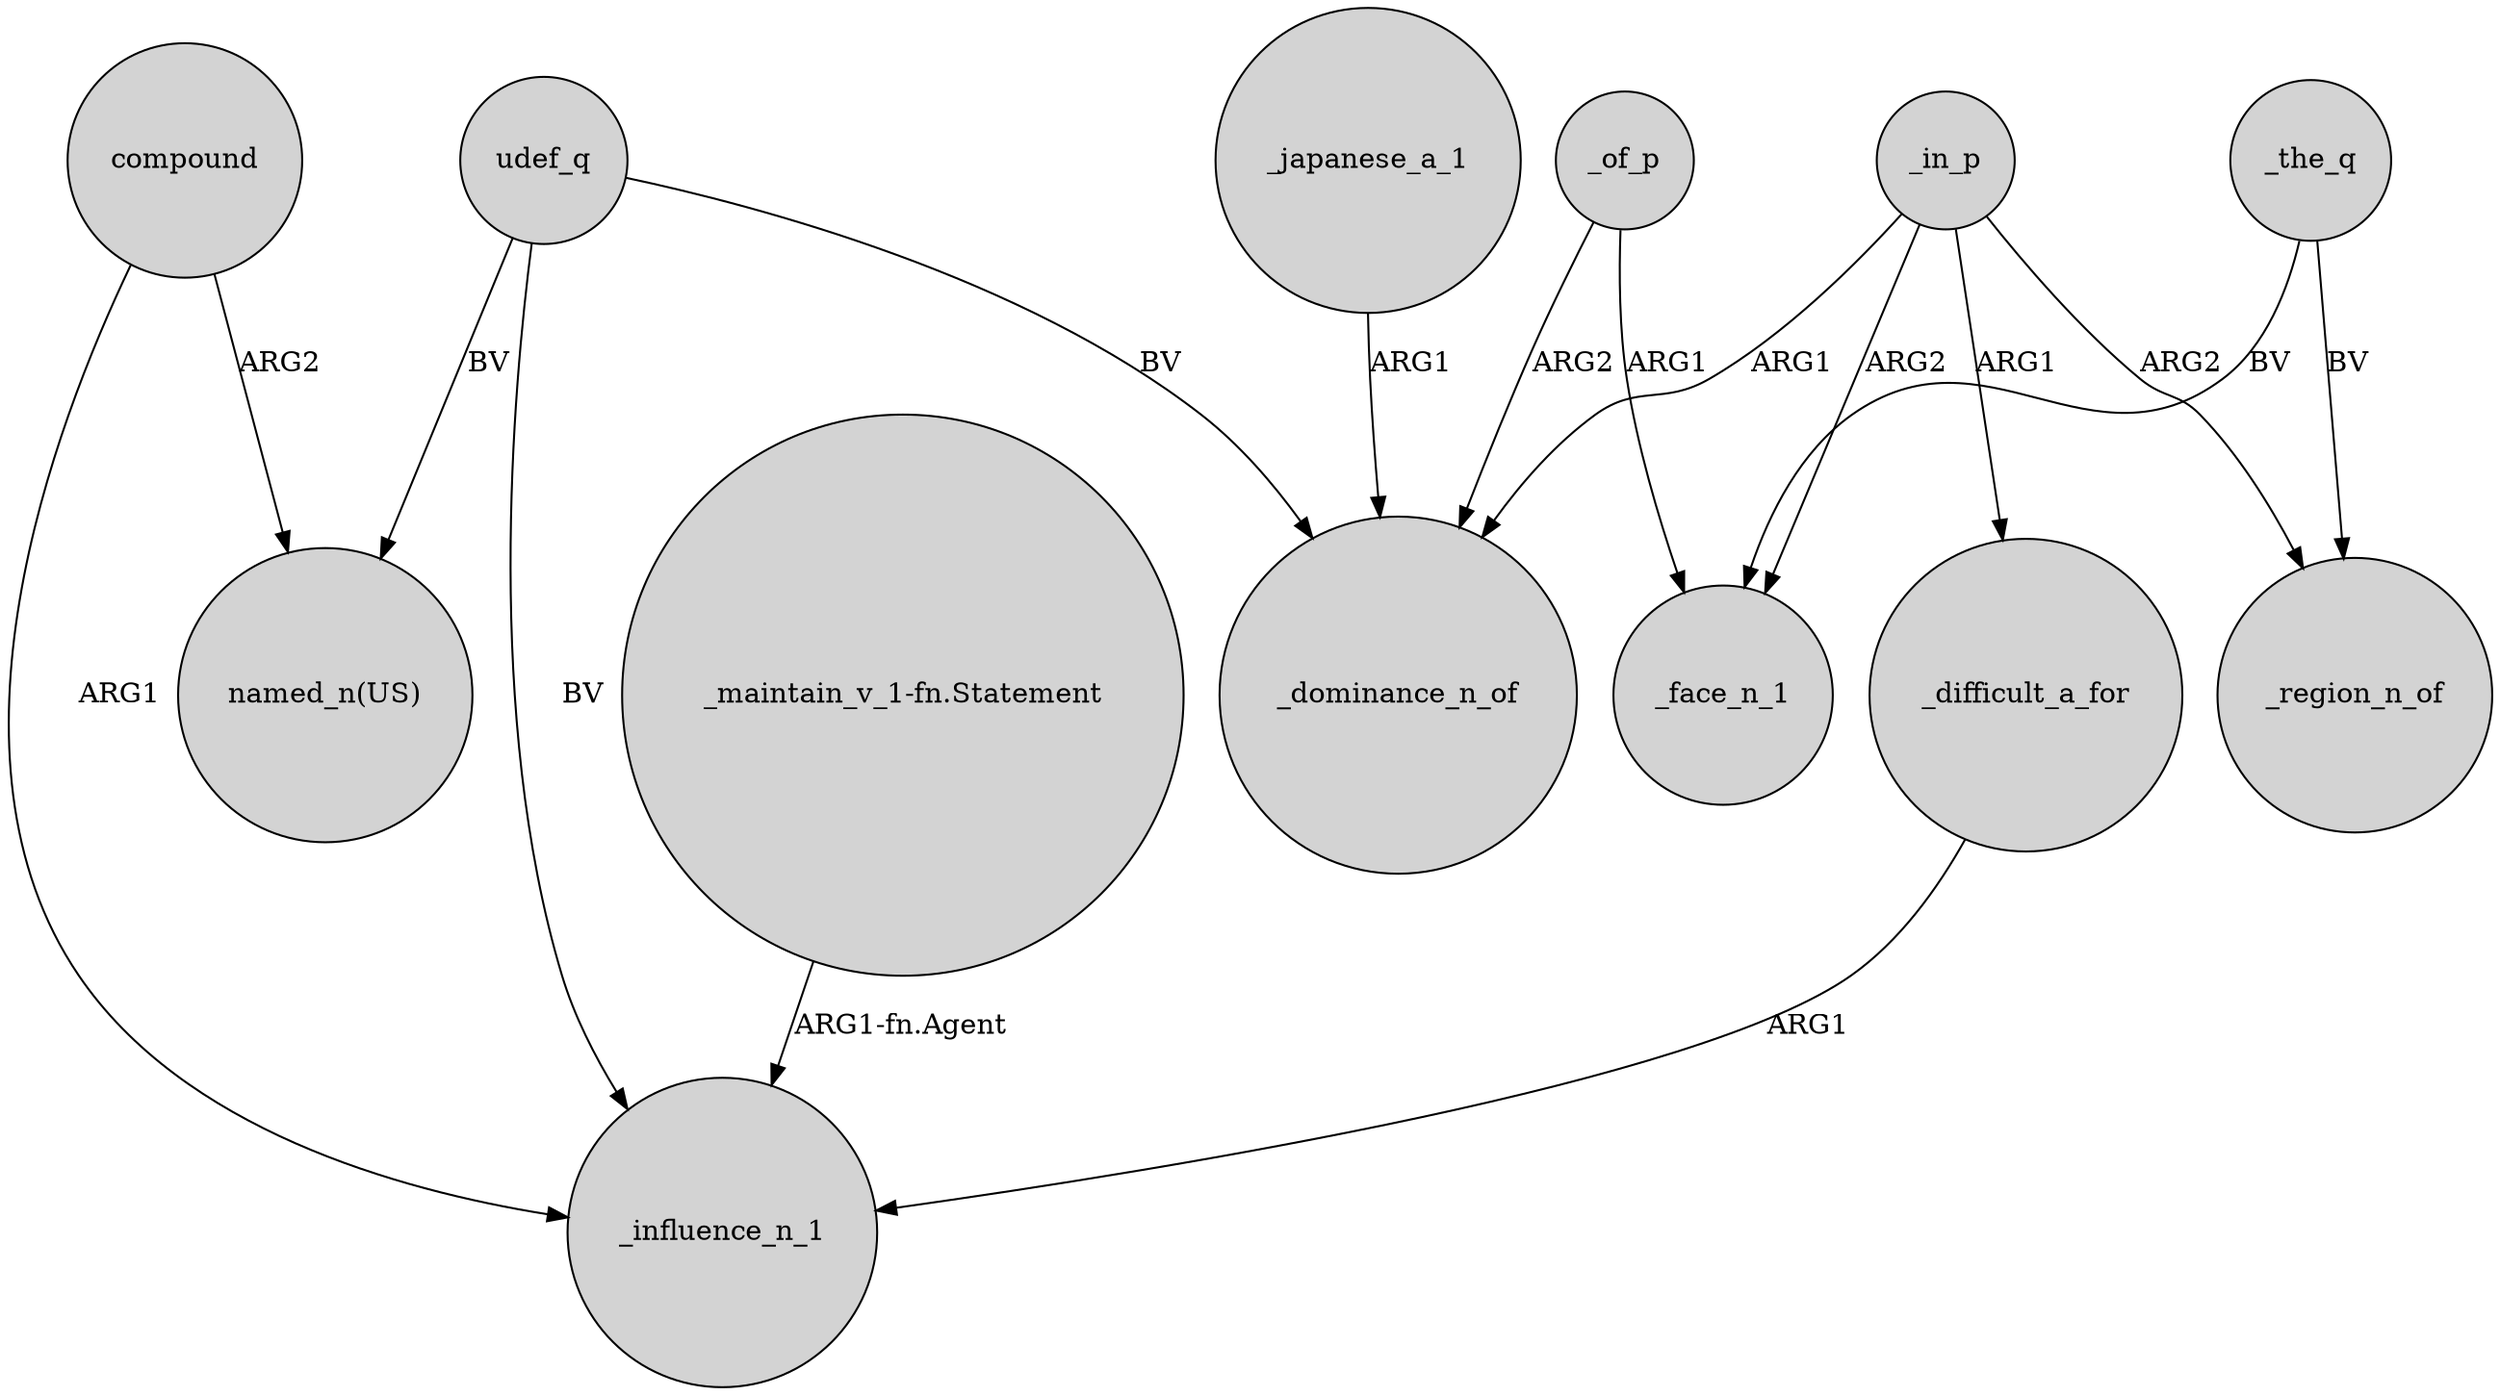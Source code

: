 digraph {
	node [shape=circle style=filled]
	compound -> _influence_n_1 [label=ARG1]
	_in_p -> _dominance_n_of [label=ARG1]
	_the_q -> _face_n_1 [label=BV]
	_in_p -> _difficult_a_for [label=ARG1]
	udef_q -> "named_n(US)" [label=BV]
	udef_q -> _dominance_n_of [label=BV]
	_of_p -> _dominance_n_of [label=ARG2]
	_in_p -> _region_n_of [label=ARG2]
	"_maintain_v_1-fn.Statement" -> _influence_n_1 [label="ARG1-fn.Agent"]
	compound -> "named_n(US)" [label=ARG2]
	_in_p -> _face_n_1 [label=ARG2]
	_difficult_a_for -> _influence_n_1 [label=ARG1]
	_japanese_a_1 -> _dominance_n_of [label=ARG1]
	_of_p -> _face_n_1 [label=ARG1]
	_the_q -> _region_n_of [label=BV]
	udef_q -> _influence_n_1 [label=BV]
}
